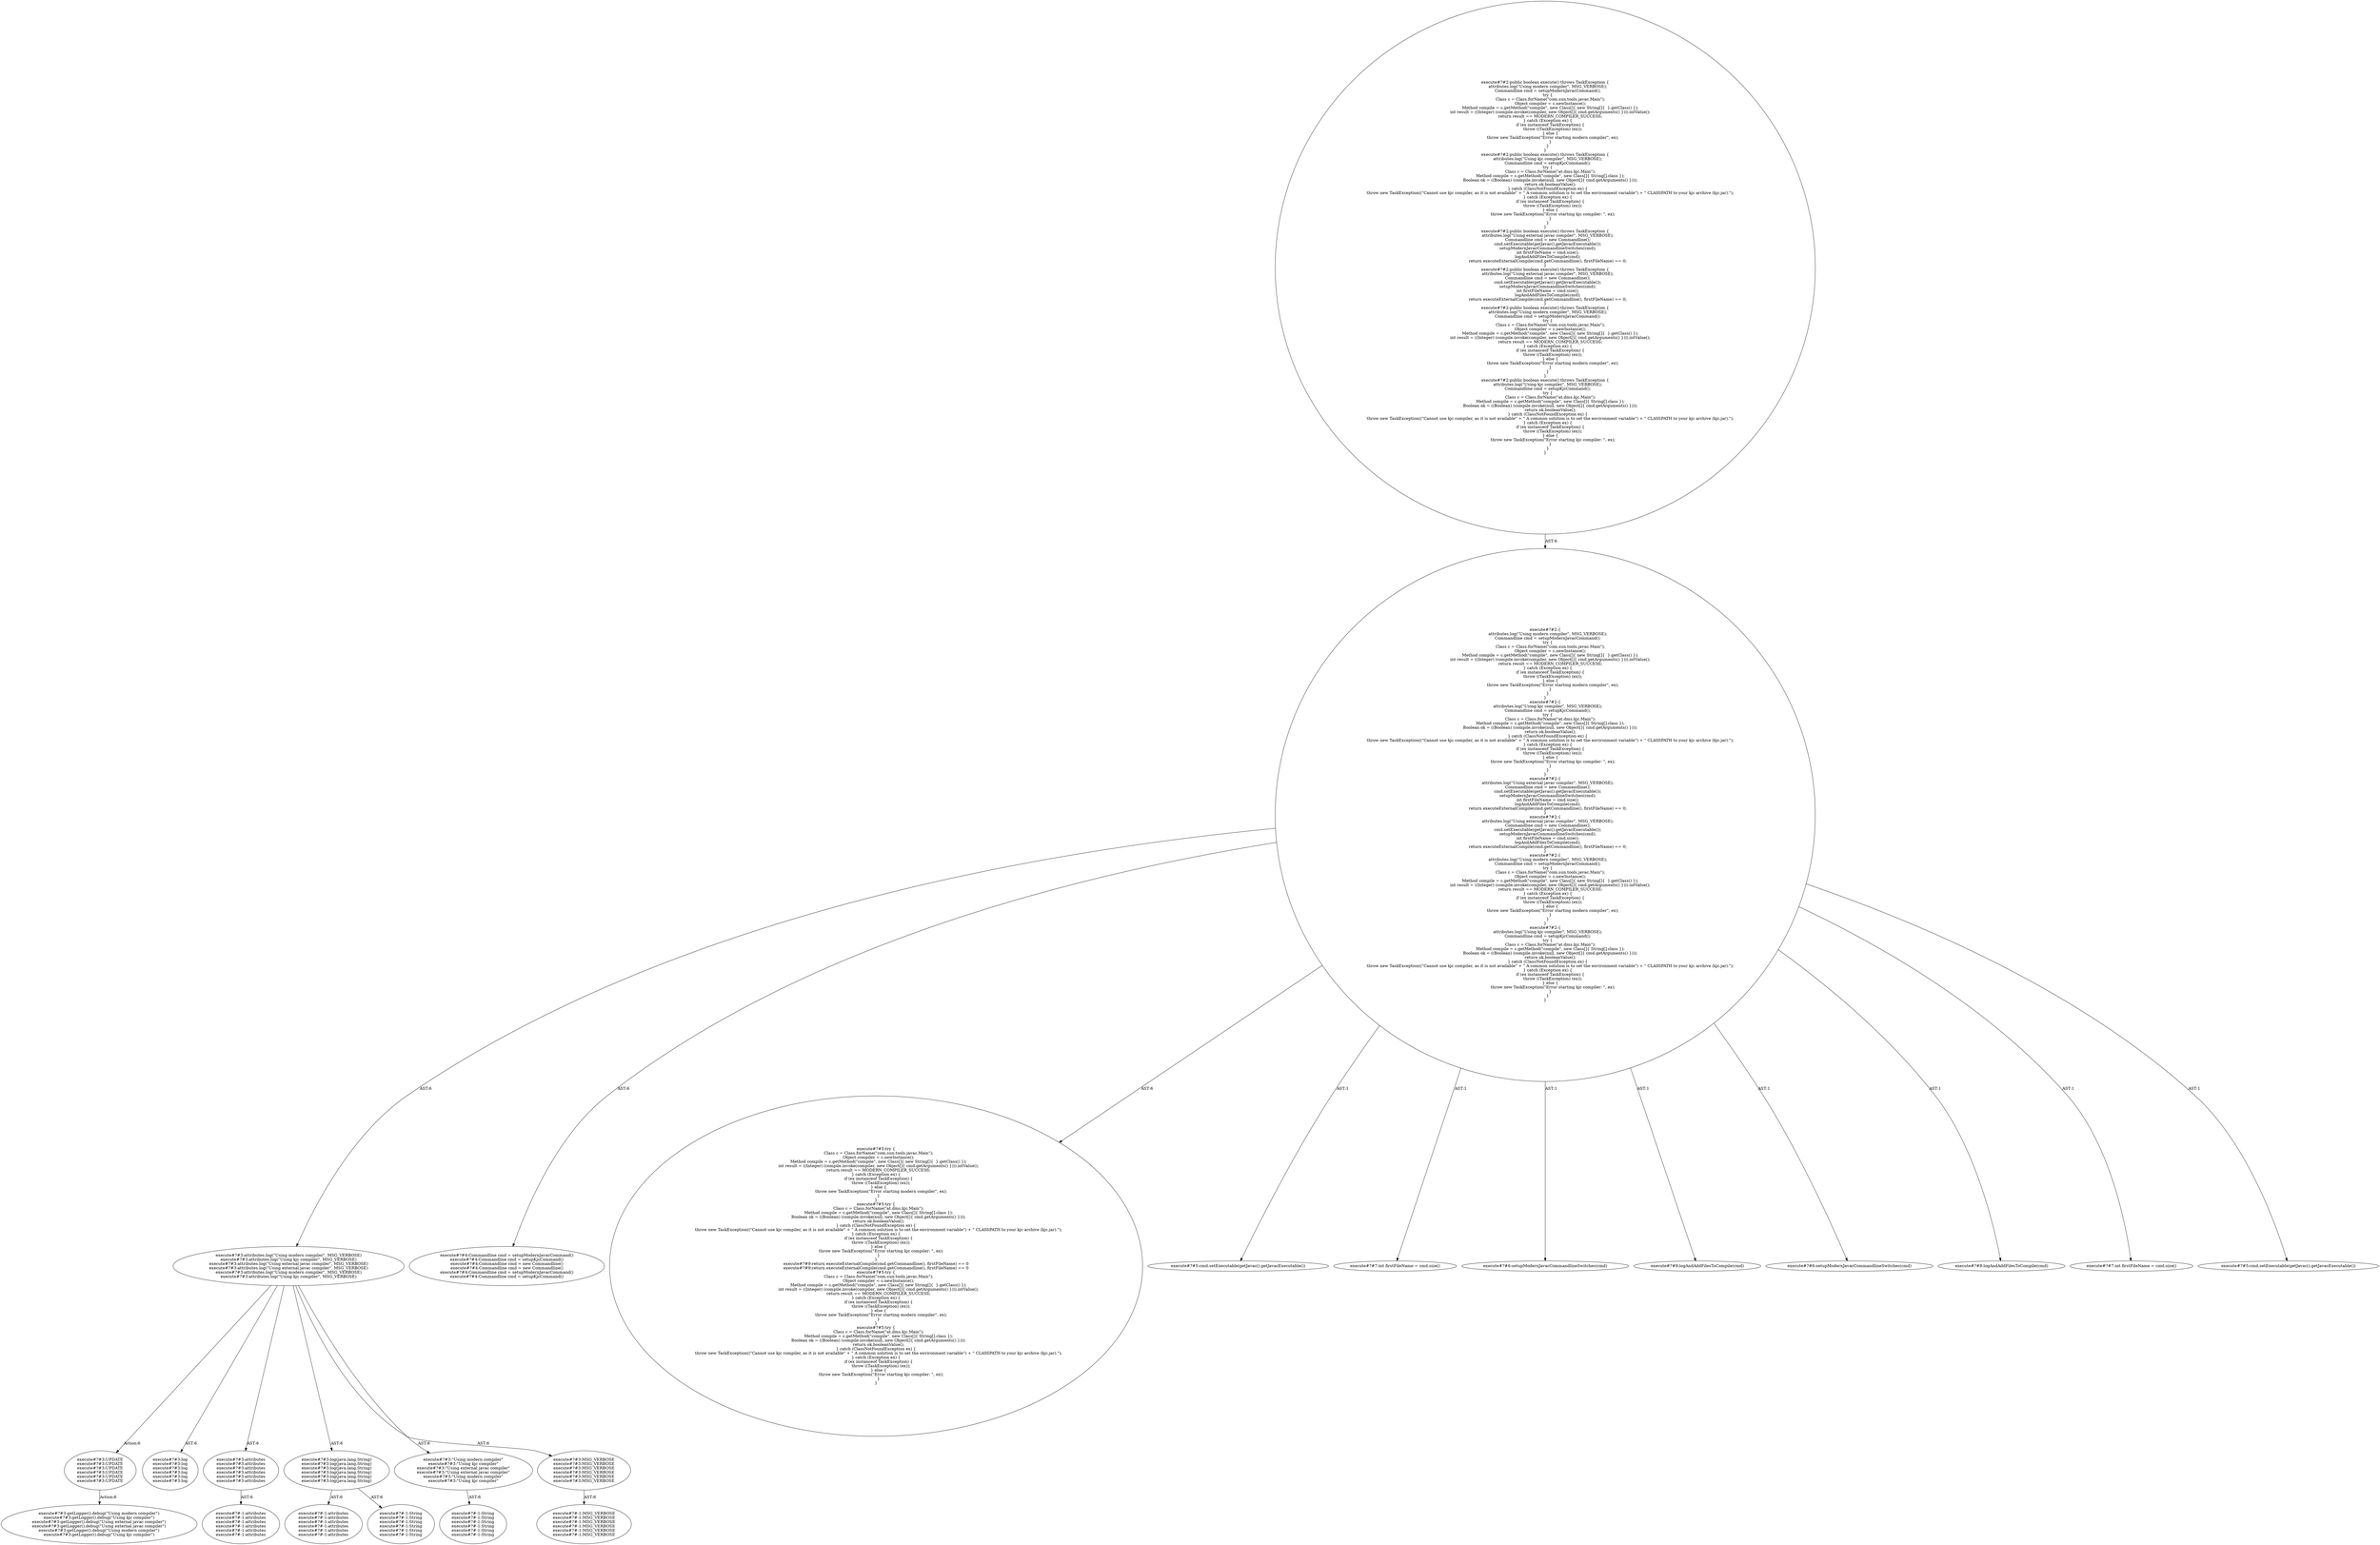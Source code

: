 digraph "Pattern" {
0 [label="execute#?#3:UPDATE
execute#?#3:UPDATE
execute#?#3:UPDATE
execute#?#3:UPDATE
execute#?#3:UPDATE
execute#?#3:UPDATE" shape=ellipse]
1 [label="execute#?#3:attributes.log(\"Using modern compiler\", MSG_VERBOSE)
execute#?#3:attributes.log(\"Using kjc compiler\", MSG_VERBOSE)
execute#?#3:attributes.log(\"Using external javac compiler\", MSG_VERBOSE)
execute#?#3:attributes.log(\"Using external javac compiler\", MSG_VERBOSE)
execute#?#3:attributes.log(\"Using modern compiler\", MSG_VERBOSE)
execute#?#3:attributes.log(\"Using kjc compiler\", MSG_VERBOSE)" shape=ellipse]
2 [label="execute#?#2:\{
    attributes.log(\"Using modern compiler\", MSG_VERBOSE);
    Commandline cmd = setupModernJavacCommand();
    try \{
        Class c = Class.forName(\"com.sun.tools.javac.Main\");
        Object compiler = c.newInstance();
        Method compile = c.getMethod(\"compile\", new Class[]\{ new String[]\{  \}.getClass() \});
        int result = ((Integer) (compile.invoke(compiler, new Object[]\{ cmd.getArguments() \}))).intValue();
        return result == MODERN_COMPILER_SUCCESS;
    \} catch (Exception ex) \{
        if (ex instanceof TaskException) \{
            throw ((TaskException) (ex));
        \} else \{
            throw new TaskException(\"Error starting modern compiler\", ex);
        \}
    \}
\}
execute#?#2:\{
    attributes.log(\"Using kjc compiler\", MSG_VERBOSE);
    Commandline cmd = setupKjcCommand();
    try \{
        Class c = Class.forName(\"at.dms.kjc.Main\");
        Method compile = c.getMethod(\"compile\", new Class[]\{ String[].class \});
        Boolean ok = ((Boolean) (compile.invoke(null, new Object[]\{ cmd.getArguments() \})));
        return ok.booleanValue();
    \} catch (ClassNotFoundException ex) \{
        throw new TaskException((\"Cannot use kjc compiler, as it is not available\" + \" A common solution is to set the environment variable\") + \" CLASSPATH to your kjc archive (kjc.jar).\");
    \} catch (Exception ex) \{
        if (ex instanceof TaskException) \{
            throw ((TaskException) (ex));
        \} else \{
            throw new TaskException(\"Error starting kjc compiler: \", ex);
        \}
    \}
\}
execute#?#2:\{
    attributes.log(\"Using external javac compiler\", MSG_VERBOSE);
    Commandline cmd = new Commandline();
    cmd.setExecutable(getJavac().getJavacExecutable());
    setupModernJavacCommandlineSwitches(cmd);
    int firstFileName = cmd.size();
    logAndAddFilesToCompile(cmd);
    return executeExternalCompile(cmd.getCommandline(), firstFileName) == 0;
\}
execute#?#2:\{
    attributes.log(\"Using external javac compiler\", MSG_VERBOSE);
    Commandline cmd = new Commandline();
    cmd.setExecutable(getJavac().getJavacExecutable());
    setupModernJavacCommandlineSwitches(cmd);
    int firstFileName = cmd.size();
    logAndAddFilesToCompile(cmd);
    return executeExternalCompile(cmd.getCommandline(), firstFileName) == 0;
\}
execute#?#2:\{
    attributes.log(\"Using modern compiler\", MSG_VERBOSE);
    Commandline cmd = setupModernJavacCommand();
    try \{
        Class c = Class.forName(\"com.sun.tools.javac.Main\");
        Object compiler = c.newInstance();
        Method compile = c.getMethod(\"compile\", new Class[]\{ new String[]\{  \}.getClass() \});
        int result = ((Integer) (compile.invoke(compiler, new Object[]\{ cmd.getArguments() \}))).intValue();
        return result == MODERN_COMPILER_SUCCESS;
    \} catch (Exception ex) \{
        if (ex instanceof TaskException) \{
            throw ((TaskException) (ex));
        \} else \{
            throw new TaskException(\"Error starting modern compiler\", ex);
        \}
    \}
\}
execute#?#2:\{
    attributes.log(\"Using kjc compiler\", MSG_VERBOSE);
    Commandline cmd = setupKjcCommand();
    try \{
        Class c = Class.forName(\"at.dms.kjc.Main\");
        Method compile = c.getMethod(\"compile\", new Class[]\{ String[].class \});
        Boolean ok = ((Boolean) (compile.invoke(null, new Object[]\{ cmd.getArguments() \})));
        return ok.booleanValue();
    \} catch (ClassNotFoundException ex) \{
        throw new TaskException((\"Cannot use kjc compiler, as it is not available\" + \" A common solution is to set the environment variable\") + \" CLASSPATH to your kjc archive (kjc.jar).\");
    \} catch (Exception ex) \{
        if (ex instanceof TaskException) \{
            throw ((TaskException) (ex));
        \} else \{
            throw new TaskException(\"Error starting kjc compiler: \", ex);
        \}
    \}
\}" shape=ellipse]
3 [label="execute#?#2:public boolean execute() throws TaskException \{
    attributes.log(\"Using modern compiler\", MSG_VERBOSE);
    Commandline cmd = setupModernJavacCommand();
    try \{
        Class c = Class.forName(\"com.sun.tools.javac.Main\");
        Object compiler = c.newInstance();
        Method compile = c.getMethod(\"compile\", new Class[]\{ new String[]\{  \}.getClass() \});
        int result = ((Integer) (compile.invoke(compiler, new Object[]\{ cmd.getArguments() \}))).intValue();
        return result == MODERN_COMPILER_SUCCESS;
    \} catch (Exception ex) \{
        if (ex instanceof TaskException) \{
            throw ((TaskException) (ex));
        \} else \{
            throw new TaskException(\"Error starting modern compiler\", ex);
        \}
    \}
\}
execute#?#2:public boolean execute() throws TaskException \{
    attributes.log(\"Using kjc compiler\", MSG_VERBOSE);
    Commandline cmd = setupKjcCommand();
    try \{
        Class c = Class.forName(\"at.dms.kjc.Main\");
        Method compile = c.getMethod(\"compile\", new Class[]\{ String[].class \});
        Boolean ok = ((Boolean) (compile.invoke(null, new Object[]\{ cmd.getArguments() \})));
        return ok.booleanValue();
    \} catch (ClassNotFoundException ex) \{
        throw new TaskException((\"Cannot use kjc compiler, as it is not available\" + \" A common solution is to set the environment variable\") + \" CLASSPATH to your kjc archive (kjc.jar).\");
    \} catch (Exception ex) \{
        if (ex instanceof TaskException) \{
            throw ((TaskException) (ex));
        \} else \{
            throw new TaskException(\"Error starting kjc compiler: \", ex);
        \}
    \}
\}
execute#?#2:public boolean execute() throws TaskException \{
    attributes.log(\"Using external javac compiler\", MSG_VERBOSE);
    Commandline cmd = new Commandline();
    cmd.setExecutable(getJavac().getJavacExecutable());
    setupModernJavacCommandlineSwitches(cmd);
    int firstFileName = cmd.size();
    logAndAddFilesToCompile(cmd);
    return executeExternalCompile(cmd.getCommandline(), firstFileName) == 0;
\}
execute#?#2:public boolean execute() throws TaskException \{
    attributes.log(\"Using external javac compiler\", MSG_VERBOSE);
    Commandline cmd = new Commandline();
    cmd.setExecutable(getJavac().getJavacExecutable());
    setupModernJavacCommandlineSwitches(cmd);
    int firstFileName = cmd.size();
    logAndAddFilesToCompile(cmd);
    return executeExternalCompile(cmd.getCommandline(), firstFileName) == 0;
\}
execute#?#2:public boolean execute() throws TaskException \{
    attributes.log(\"Using modern compiler\", MSG_VERBOSE);
    Commandline cmd = setupModernJavacCommand();
    try \{
        Class c = Class.forName(\"com.sun.tools.javac.Main\");
        Object compiler = c.newInstance();
        Method compile = c.getMethod(\"compile\", new Class[]\{ new String[]\{  \}.getClass() \});
        int result = ((Integer) (compile.invoke(compiler, new Object[]\{ cmd.getArguments() \}))).intValue();
        return result == MODERN_COMPILER_SUCCESS;
    \} catch (Exception ex) \{
        if (ex instanceof TaskException) \{
            throw ((TaskException) (ex));
        \} else \{
            throw new TaskException(\"Error starting modern compiler\", ex);
        \}
    \}
\}
execute#?#2:public boolean execute() throws TaskException \{
    attributes.log(\"Using kjc compiler\", MSG_VERBOSE);
    Commandline cmd = setupKjcCommand();
    try \{
        Class c = Class.forName(\"at.dms.kjc.Main\");
        Method compile = c.getMethod(\"compile\", new Class[]\{ String[].class \});
        Boolean ok = ((Boolean) (compile.invoke(null, new Object[]\{ cmd.getArguments() \})));
        return ok.booleanValue();
    \} catch (ClassNotFoundException ex) \{
        throw new TaskException((\"Cannot use kjc compiler, as it is not available\" + \" A common solution is to set the environment variable\") + \" CLASSPATH to your kjc archive (kjc.jar).\");
    \} catch (Exception ex) \{
        if (ex instanceof TaskException) \{
            throw ((TaskException) (ex));
        \} else \{
            throw new TaskException(\"Error starting kjc compiler: \", ex);
        \}
    \}
\}" shape=ellipse]
4 [label="execute#?#4:Commandline cmd = setupModernJavacCommand()
execute#?#4:Commandline cmd = setupKjcCommand()
execute#?#4:Commandline cmd = new Commandline()
execute#?#4:Commandline cmd = new Commandline()
execute#?#4:Commandline cmd = setupModernJavacCommand()
execute#?#4:Commandline cmd = setupKjcCommand()" shape=ellipse]
5 [label="execute#?#5:try \{
    Class c = Class.forName(\"com.sun.tools.javac.Main\");
    Object compiler = c.newInstance();
    Method compile = c.getMethod(\"compile\", new Class[]\{ new String[]\{  \}.getClass() \});
    int result = ((Integer) (compile.invoke(compiler, new Object[]\{ cmd.getArguments() \}))).intValue();
    return result == MODERN_COMPILER_SUCCESS;
\} catch (Exception ex) \{
    if (ex instanceof TaskException) \{
        throw ((TaskException) (ex));
    \} else \{
        throw new TaskException(\"Error starting modern compiler\", ex);
    \}
\}
execute#?#5:try \{
    Class c = Class.forName(\"at.dms.kjc.Main\");
    Method compile = c.getMethod(\"compile\", new Class[]\{ String[].class \});
    Boolean ok = ((Boolean) (compile.invoke(null, new Object[]\{ cmd.getArguments() \})));
    return ok.booleanValue();
\} catch (ClassNotFoundException ex) \{
    throw new TaskException((\"Cannot use kjc compiler, as it is not available\" + \" A common solution is to set the environment variable\") + \" CLASSPATH to your kjc archive (kjc.jar).\");
\} catch (Exception ex) \{
    if (ex instanceof TaskException) \{
        throw ((TaskException) (ex));
    \} else \{
        throw new TaskException(\"Error starting kjc compiler: \", ex);
    \}
\}
execute#?#9:return executeExternalCompile(cmd.getCommandline(), firstFileName) == 0
execute#?#9:return executeExternalCompile(cmd.getCommandline(), firstFileName) == 0
execute#?#5:try \{
    Class c = Class.forName(\"com.sun.tools.javac.Main\");
    Object compiler = c.newInstance();
    Method compile = c.getMethod(\"compile\", new Class[]\{ new String[]\{  \}.getClass() \});
    int result = ((Integer) (compile.invoke(compiler, new Object[]\{ cmd.getArguments() \}))).intValue();
    return result == MODERN_COMPILER_SUCCESS;
\} catch (Exception ex) \{
    if (ex instanceof TaskException) \{
        throw ((TaskException) (ex));
    \} else \{
        throw new TaskException(\"Error starting modern compiler\", ex);
    \}
\}
execute#?#5:try \{
    Class c = Class.forName(\"at.dms.kjc.Main\");
    Method compile = c.getMethod(\"compile\", new Class[]\{ String[].class \});
    Boolean ok = ((Boolean) (compile.invoke(null, new Object[]\{ cmd.getArguments() \})));
    return ok.booleanValue();
\} catch (ClassNotFoundException ex) \{
    throw new TaskException((\"Cannot use kjc compiler, as it is not available\" + \" A common solution is to set the environment variable\") + \" CLASSPATH to your kjc archive (kjc.jar).\");
\} catch (Exception ex) \{
    if (ex instanceof TaskException) \{
        throw ((TaskException) (ex));
    \} else \{
        throw new TaskException(\"Error starting kjc compiler: \", ex);
    \}
\}" shape=ellipse]
6 [label="execute#?#3:log
execute#?#3:log
execute#?#3:log
execute#?#3:log
execute#?#3:log
execute#?#3:log" shape=ellipse]
7 [label="execute#?#3:attributes
execute#?#3:attributes
execute#?#3:attributes
execute#?#3:attributes
execute#?#3:attributes
execute#?#3:attributes" shape=ellipse]
8 [label="execute#?#-1:attributes
execute#?#-1:attributes
execute#?#-1:attributes
execute#?#-1:attributes
execute#?#-1:attributes
execute#?#-1:attributes" shape=ellipse]
9 [label="execute#?#3:log(java.lang.String)
execute#?#3:log(java.lang.String)
execute#?#3:log(java.lang.String)
execute#?#3:log(java.lang.String)
execute#?#3:log(java.lang.String)
execute#?#3:log(java.lang.String)" shape=ellipse]
10 [label="execute#?#-1:attributes
execute#?#-1:attributes
execute#?#-1:attributes
execute#?#-1:attributes
execute#?#-1:attributes
execute#?#-1:attributes" shape=ellipse]
11 [label="execute#?#-1:String
execute#?#-1:String
execute#?#-1:String
execute#?#-1:String
execute#?#-1:String
execute#?#-1:String" shape=ellipse]
12 [label="execute#?#3:\"Using modern compiler\"
execute#?#3:\"Using kjc compiler\"
execute#?#3:\"Using external javac compiler\"
execute#?#3:\"Using external javac compiler\"
execute#?#3:\"Using modern compiler\"
execute#?#3:\"Using kjc compiler\"" shape=ellipse]
13 [label="execute#?#-1:String
execute#?#-1:String
execute#?#-1:String
execute#?#-1:String
execute#?#-1:String
execute#?#-1:String" shape=ellipse]
14 [label="execute#?#3:MSG_VERBOSE
execute#?#3:MSG_VERBOSE
execute#?#3:MSG_VERBOSE
execute#?#3:MSG_VERBOSE
execute#?#3:MSG_VERBOSE
execute#?#3:MSG_VERBOSE" shape=ellipse]
15 [label="execute#?#-1:MSG_VERBOSE
execute#?#-1:MSG_VERBOSE
execute#?#-1:MSG_VERBOSE
execute#?#-1:MSG_VERBOSE
execute#?#-1:MSG_VERBOSE
execute#?#-1:MSG_VERBOSE" shape=ellipse]
16 [label="execute#?#3:getLogger().debug(\"Using modern compiler\")
execute#?#3:getLogger().debug(\"Using kjc compiler\")
execute#?#3:getLogger().debug(\"Using external javac compiler\")
execute#?#3:getLogger().debug(\"Using external javac compiler\")
execute#?#3:getLogger().debug(\"Using modern compiler\")
execute#?#3:getLogger().debug(\"Using kjc compiler\")" shape=ellipse]
17 [label="execute#?#5:cmd.setExecutable(getJavac().getJavacExecutable())" shape=ellipse]
18 [label="execute#?#7:int firstFileName = cmd.size()" shape=ellipse]
19 [label="execute#?#6:setupModernJavacCommandlineSwitches(cmd)" shape=ellipse]
20 [label="execute#?#8:logAndAddFilesToCompile(cmd)" shape=ellipse]
21 [label="execute#?#6:setupModernJavacCommandlineSwitches(cmd)" shape=ellipse]
22 [label="execute#?#8:logAndAddFilesToCompile(cmd)" shape=ellipse]
23 [label="execute#?#7:int firstFileName = cmd.size()" shape=ellipse]
24 [label="execute#?#5:cmd.setExecutable(getJavac().getJavacExecutable())" shape=ellipse]
0 -> 16 [label="Action:6"];
1 -> 0 [label="Action:6"];
1 -> 6 [label="AST:6"];
1 -> 7 [label="AST:6"];
1 -> 9 [label="AST:6"];
1 -> 12 [label="AST:6"];
1 -> 14 [label="AST:6"];
2 -> 1 [label="AST:6"];
2 -> 4 [label="AST:6"];
2 -> 5 [label="AST:6"];
2 -> 17 [label="AST:1"];
2 -> 18 [label="AST:1"];
2 -> 19 [label="AST:1"];
2 -> 20 [label="AST:1"];
2 -> 21 [label="AST:1"];
2 -> 22 [label="AST:1"];
2 -> 23 [label="AST:1"];
2 -> 24 [label="AST:1"];
3 -> 2 [label="AST:6"];
7 -> 8 [label="AST:6"];
9 -> 10 [label="AST:6"];
9 -> 11 [label="AST:6"];
12 -> 13 [label="AST:6"];
14 -> 15 [label="AST:6"];
}